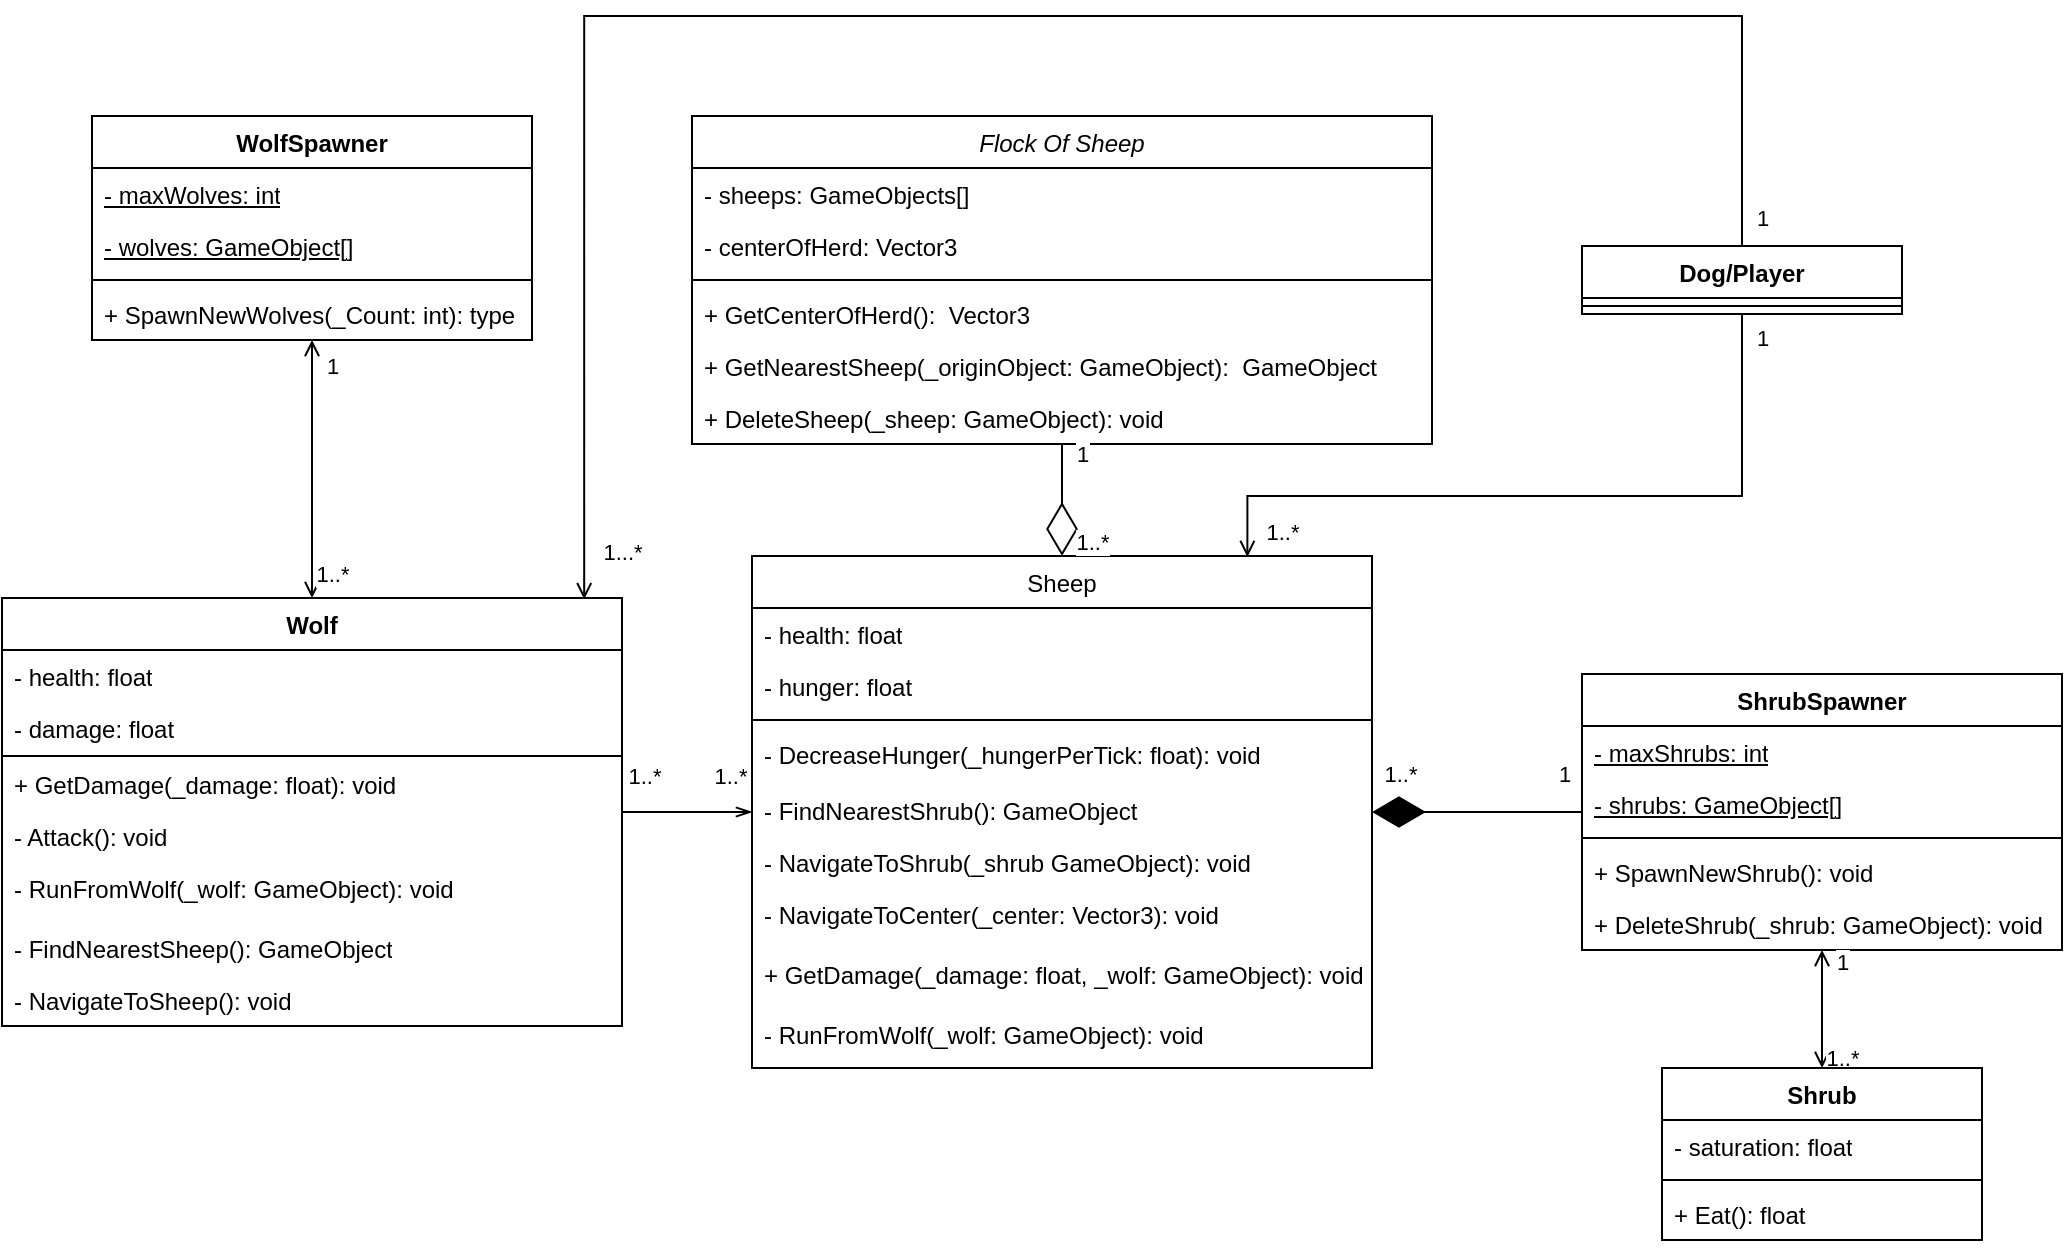 <mxfile version="24.4.3" type="github">
  <diagram id="C5RBs43oDa-KdzZeNtuy" name="Page-1">
    <mxGraphModel dx="1987" dy="623" grid="1" gridSize="10" guides="1" tooltips="1" connect="1" arrows="1" fold="1" page="1" pageScale="1" pageWidth="827" pageHeight="1169" math="0" shadow="0">
      <root>
        <mxCell id="WIyWlLk6GJQsqaUBKTNV-0" />
        <mxCell id="WIyWlLk6GJQsqaUBKTNV-1" parent="WIyWlLk6GJQsqaUBKTNV-0" />
        <mxCell id="zkfFHV4jXpPFQw0GAbJ--0" value="Flock Of Sheep" style="swimlane;fontStyle=2;align=center;verticalAlign=top;childLayout=stackLayout;horizontal=1;startSize=26;horizontalStack=0;resizeParent=1;resizeLast=0;collapsible=1;marginBottom=0;rounded=0;shadow=0;strokeWidth=1;" parent="WIyWlLk6GJQsqaUBKTNV-1" vertex="1">
          <mxGeometry x="115" y="60" width="370" height="164" as="geometry">
            <mxRectangle x="115" y="60" width="160" height="26" as="alternateBounds" />
          </mxGeometry>
        </mxCell>
        <mxCell id="N68kKpLlaLxfx53F96g1-20" value="- sheeps: GameObjects[]" style="text;strokeColor=none;fillColor=none;align=left;verticalAlign=top;spacingLeft=4;spacingRight=4;overflow=hidden;rotatable=0;points=[[0,0.5],[1,0.5]];portConstraint=eastwest;whiteSpace=wrap;html=1;" parent="zkfFHV4jXpPFQw0GAbJ--0" vertex="1">
          <mxGeometry y="26" width="370" height="26" as="geometry" />
        </mxCell>
        <mxCell id="N68kKpLlaLxfx53F96g1-25" value="- centerOfHerd: Vector3" style="text;strokeColor=none;fillColor=none;align=left;verticalAlign=top;spacingLeft=4;spacingRight=4;overflow=hidden;rotatable=0;points=[[0,0.5],[1,0.5]];portConstraint=eastwest;whiteSpace=wrap;html=1;" parent="zkfFHV4jXpPFQw0GAbJ--0" vertex="1">
          <mxGeometry y="52" width="370" height="26" as="geometry" />
        </mxCell>
        <mxCell id="zkfFHV4jXpPFQw0GAbJ--4" value="" style="line;html=1;strokeWidth=1;align=left;verticalAlign=middle;spacingTop=-1;spacingLeft=3;spacingRight=3;rotatable=0;labelPosition=right;points=[];portConstraint=eastwest;" parent="zkfFHV4jXpPFQw0GAbJ--0" vertex="1">
          <mxGeometry y="78" width="370" height="8" as="geometry" />
        </mxCell>
        <mxCell id="N68kKpLlaLxfx53F96g1-26" value="+ GetCenterOfHerd():&amp;nbsp; Vector3" style="text;strokeColor=none;fillColor=none;align=left;verticalAlign=top;spacingLeft=4;spacingRight=4;overflow=hidden;rotatable=0;points=[[0,0.5],[1,0.5]];portConstraint=eastwest;whiteSpace=wrap;html=1;" parent="zkfFHV4jXpPFQw0GAbJ--0" vertex="1">
          <mxGeometry y="86" width="370" height="26" as="geometry" />
        </mxCell>
        <mxCell id="N68kKpLlaLxfx53F96g1-29" value="+ GetNearestSheep(_originObject: GameObject):&amp;nbsp; GameObject" style="text;strokeColor=none;fillColor=none;align=left;verticalAlign=top;spacingLeft=4;spacingRight=4;overflow=hidden;rotatable=0;points=[[0,0.5],[1,0.5]];portConstraint=eastwest;whiteSpace=wrap;html=1;" parent="zkfFHV4jXpPFQw0GAbJ--0" vertex="1">
          <mxGeometry y="112" width="370" height="26" as="geometry" />
        </mxCell>
        <mxCell id="nhcQ5A0LAKPwumtPJOEy-6" value="+ DeleteSheep(_sheep: GameObject): void" style="text;strokeColor=none;fillColor=none;align=left;verticalAlign=top;spacingLeft=4;spacingRight=4;overflow=hidden;rotatable=0;points=[[0,0.5],[1,0.5]];portConstraint=eastwest;whiteSpace=wrap;html=1;" parent="zkfFHV4jXpPFQw0GAbJ--0" vertex="1">
          <mxGeometry y="138" width="370" height="26" as="geometry" />
        </mxCell>
        <mxCell id="zkfFHV4jXpPFQw0GAbJ--6" value="Sheep" style="swimlane;fontStyle=0;align=center;verticalAlign=top;childLayout=stackLayout;horizontal=1;startSize=26;horizontalStack=0;resizeParent=1;resizeLast=0;collapsible=1;marginBottom=0;rounded=0;shadow=0;strokeWidth=1;" parent="WIyWlLk6GJQsqaUBKTNV-1" vertex="1">
          <mxGeometry x="145" y="280" width="310" height="256" as="geometry">
            <mxRectangle x="145" y="280" width="160" height="26" as="alternateBounds" />
          </mxGeometry>
        </mxCell>
        <mxCell id="zBqW6m86vVi1vyGVj2Yr-35" value="- health: float" style="text;strokeColor=none;fillColor=none;align=left;verticalAlign=top;spacingLeft=4;spacingRight=4;overflow=hidden;rotatable=0;points=[[0,0.5],[1,0.5]];portConstraint=eastwest;whiteSpace=wrap;html=1;" parent="zkfFHV4jXpPFQw0GAbJ--6" vertex="1">
          <mxGeometry y="26" width="310" height="26" as="geometry" />
        </mxCell>
        <mxCell id="N68kKpLlaLxfx53F96g1-5" value="- hunger: float" style="text;strokeColor=none;fillColor=none;align=left;verticalAlign=top;spacingLeft=4;spacingRight=4;overflow=hidden;rotatable=0;points=[[0,0.5],[1,0.5]];portConstraint=eastwest;whiteSpace=wrap;html=1;" parent="zkfFHV4jXpPFQw0GAbJ--6" vertex="1">
          <mxGeometry y="52" width="310" height="26" as="geometry" />
        </mxCell>
        <mxCell id="N68kKpLlaLxfx53F96g1-6" value="" style="line;html=1;strokeWidth=1;align=left;verticalAlign=middle;spacingTop=-1;spacingLeft=3;spacingRight=3;rotatable=0;labelPosition=right;points=[];portConstraint=eastwest;" parent="zkfFHV4jXpPFQw0GAbJ--6" vertex="1">
          <mxGeometry y="78" width="310" height="8" as="geometry" />
        </mxCell>
        <mxCell id="zkfFHV4jXpPFQw0GAbJ--10" value="- DecreaseHunger(_hungerPerTick: float): void" style="text;align=left;verticalAlign=top;spacingLeft=4;spacingRight=4;overflow=hidden;rotatable=0;points=[[0,0.5],[1,0.5]];portConstraint=eastwest;fontStyle=0" parent="zkfFHV4jXpPFQw0GAbJ--6" vertex="1">
          <mxGeometry y="86" width="310" height="28" as="geometry" />
        </mxCell>
        <mxCell id="zkfFHV4jXpPFQw0GAbJ--11" value="- FindNearestShrub(): GameObject" style="text;align=left;verticalAlign=top;spacingLeft=4;spacingRight=4;overflow=hidden;rotatable=0;points=[[0,0.5],[1,0.5]];portConstraint=eastwest;" parent="zkfFHV4jXpPFQw0GAbJ--6" vertex="1">
          <mxGeometry y="114" width="310" height="26" as="geometry" />
        </mxCell>
        <mxCell id="N68kKpLlaLxfx53F96g1-13" value="- NavigateToShrub(_shrub GameObject): void" style="text;strokeColor=none;fillColor=none;align=left;verticalAlign=top;spacingLeft=4;spacingRight=4;overflow=hidden;rotatable=0;points=[[0,0.5],[1,0.5]];portConstraint=eastwest;whiteSpace=wrap;html=1;" parent="zkfFHV4jXpPFQw0GAbJ--6" vertex="1">
          <mxGeometry y="140" width="310" height="26" as="geometry" />
        </mxCell>
        <mxCell id="N68kKpLlaLxfx53F96g1-28" value="- NavigateToCenter(_center: Vector3): void" style="text;strokeColor=none;fillColor=none;align=left;verticalAlign=top;spacingLeft=4;spacingRight=4;overflow=hidden;rotatable=0;points=[[0,0.5],[1,0.5]];portConstraint=eastwest;whiteSpace=wrap;html=1;" parent="zkfFHV4jXpPFQw0GAbJ--6" vertex="1">
          <mxGeometry y="166" width="310" height="30" as="geometry" />
        </mxCell>
        <mxCell id="zBqW6m86vVi1vyGVj2Yr-37" value="+ GetDamage(_damage: float, _wolf: GameObject): void" style="text;strokeColor=none;fillColor=none;align=left;verticalAlign=top;spacingLeft=4;spacingRight=4;overflow=hidden;rotatable=0;points=[[0,0.5],[1,0.5]];portConstraint=eastwest;whiteSpace=wrap;html=1;" parent="zkfFHV4jXpPFQw0GAbJ--6" vertex="1">
          <mxGeometry y="196" width="310" height="30" as="geometry" />
        </mxCell>
        <mxCell id="zBqW6m86vVi1vyGVj2Yr-36" value="- RunFromWolf(_wolf: GameObject): void" style="text;strokeColor=none;fillColor=none;align=left;verticalAlign=top;spacingLeft=4;spacingRight=4;overflow=hidden;rotatable=0;points=[[0,0.5],[1,0.5]];portConstraint=eastwest;whiteSpace=wrap;html=1;" parent="zkfFHV4jXpPFQw0GAbJ--6" vertex="1">
          <mxGeometry y="226" width="310" height="30" as="geometry" />
        </mxCell>
        <mxCell id="N68kKpLlaLxfx53F96g1-17" value="" style="endArrow=diamondThin;endFill=0;endSize=24;html=1;rounded=0;exitX=0.5;exitY=1;exitDx=0;exitDy=0;entryX=0.5;entryY=0;entryDx=0;entryDy=0;fixDash=0;" parent="WIyWlLk6GJQsqaUBKTNV-1" source="zkfFHV4jXpPFQw0GAbJ--0" target="zkfFHV4jXpPFQw0GAbJ--6" edge="1">
          <mxGeometry width="160" relative="1" as="geometry">
            <mxPoint x="330" y="280" as="sourcePoint" />
            <mxPoint x="490" y="280" as="targetPoint" />
          </mxGeometry>
        </mxCell>
        <mxCell id="N68kKpLlaLxfx53F96g1-21" value="1..*" style="edgeLabel;html=1;align=center;verticalAlign=middle;resizable=0;points=[];" parent="N68kKpLlaLxfx53F96g1-17" vertex="1" connectable="0">
          <mxGeometry x="0.756" y="4" relative="1" as="geometry">
            <mxPoint x="11" as="offset" />
          </mxGeometry>
        </mxCell>
        <mxCell id="N68kKpLlaLxfx53F96g1-22" value="1" style="edgeLabel;html=1;align=center;verticalAlign=middle;resizable=0;points=[];" parent="N68kKpLlaLxfx53F96g1-17" vertex="1" connectable="0">
          <mxGeometry x="-0.826" relative="1" as="geometry">
            <mxPoint x="10" as="offset" />
          </mxGeometry>
        </mxCell>
        <mxCell id="zBqW6m86vVi1vyGVj2Yr-4" value="&lt;b&gt;ShrubSpawner&lt;/b&gt;" style="swimlane;fontStyle=1;align=center;verticalAlign=top;childLayout=stackLayout;horizontal=1;startSize=26;horizontalStack=0;resizeParent=1;resizeParentMax=0;resizeLast=0;collapsible=1;marginBottom=0;whiteSpace=wrap;html=1;shadow=0;swimlaneLine=1;rounded=0;glass=0;" parent="WIyWlLk6GJQsqaUBKTNV-1" vertex="1">
          <mxGeometry x="560" y="339" width="240" height="138" as="geometry">
            <mxRectangle x="560" y="339" width="130" height="30" as="alternateBounds" />
          </mxGeometry>
        </mxCell>
        <mxCell id="zBqW6m86vVi1vyGVj2Yr-5" value="&lt;span style=&quot;text-wrap: nowrap; text-decoration-line: underline;&quot;&gt;- maxShrubs: int&lt;/span&gt;" style="text;strokeColor=none;fillColor=none;align=left;verticalAlign=top;spacingLeft=4;spacingRight=4;overflow=hidden;rotatable=0;points=[[0,0.5],[1,0.5]];portConstraint=eastwest;whiteSpace=wrap;html=1;" parent="zBqW6m86vVi1vyGVj2Yr-4" vertex="1">
          <mxGeometry y="26" width="240" height="26" as="geometry" />
        </mxCell>
        <mxCell id="zBqW6m86vVi1vyGVj2Yr-33" value="&lt;span style=&quot;text-wrap: nowrap; text-decoration-line: underline;&quot;&gt;- shrubs: GameObject[]&lt;/span&gt;" style="text;strokeColor=none;fillColor=none;align=left;verticalAlign=top;spacingLeft=4;spacingRight=4;overflow=hidden;rotatable=0;points=[[0,0.5],[1,0.5]];portConstraint=eastwest;whiteSpace=wrap;html=1;" parent="zBqW6m86vVi1vyGVj2Yr-4" vertex="1">
          <mxGeometry y="52" width="240" height="26" as="geometry" />
        </mxCell>
        <mxCell id="zBqW6m86vVi1vyGVj2Yr-6" value="" style="line;strokeWidth=1;fillColor=none;align=left;verticalAlign=middle;spacingTop=-1;spacingLeft=3;spacingRight=3;rotatable=0;labelPosition=right;points=[];portConstraint=eastwest;strokeColor=inherit;" parent="zBqW6m86vVi1vyGVj2Yr-4" vertex="1">
          <mxGeometry y="78" width="240" height="8" as="geometry" />
        </mxCell>
        <mxCell id="zBqW6m86vVi1vyGVj2Yr-7" value="+ SpawnNewShrub(): void" style="text;strokeColor=none;fillColor=none;align=left;verticalAlign=top;spacingLeft=4;spacingRight=4;overflow=hidden;rotatable=0;points=[[0,0.5],[1,0.5]];portConstraint=eastwest;whiteSpace=wrap;html=1;" parent="zBqW6m86vVi1vyGVj2Yr-4" vertex="1">
          <mxGeometry y="86" width="240" height="26" as="geometry" />
        </mxCell>
        <mxCell id="zBqW6m86vVi1vyGVj2Yr-20" value="+ DeleteShrub(_shrub: GameObject): void" style="text;strokeColor=none;fillColor=none;align=left;verticalAlign=top;spacingLeft=4;spacingRight=4;overflow=hidden;rotatable=0;points=[[0,0.5],[1,0.5]];portConstraint=eastwest;whiteSpace=wrap;html=1;" parent="zBqW6m86vVi1vyGVj2Yr-4" vertex="1">
          <mxGeometry y="112" width="240" height="26" as="geometry" />
        </mxCell>
        <mxCell id="zBqW6m86vVi1vyGVj2Yr-12" style="edgeStyle=orthogonalEdgeStyle;rounded=0;orthogonalLoop=1;jettySize=auto;html=1;exitX=0.5;exitY=0;exitDx=0;exitDy=0;endArrow=open;endFill=0;startArrow=open;startFill=0;" parent="WIyWlLk6GJQsqaUBKTNV-1" source="zBqW6m86vVi1vyGVj2Yr-8" target="zBqW6m86vVi1vyGVj2Yr-4" edge="1">
          <mxGeometry relative="1" as="geometry">
            <mxPoint x="660" y="490" as="targetPoint" />
          </mxGeometry>
        </mxCell>
        <mxCell id="zBqW6m86vVi1vyGVj2Yr-18" value="1..*" style="edgeLabel;html=1;align=center;verticalAlign=middle;resizable=0;points=[];" parent="zBqW6m86vVi1vyGVj2Yr-12" vertex="1" connectable="0">
          <mxGeometry x="-0.808" relative="1" as="geometry">
            <mxPoint x="10" as="offset" />
          </mxGeometry>
        </mxCell>
        <mxCell id="zBqW6m86vVi1vyGVj2Yr-19" value="1" style="edgeLabel;html=1;align=center;verticalAlign=middle;resizable=0;points=[];" parent="zBqW6m86vVi1vyGVj2Yr-12" vertex="1" connectable="0">
          <mxGeometry x="0.808" y="1" relative="1" as="geometry">
            <mxPoint x="11" as="offset" />
          </mxGeometry>
        </mxCell>
        <mxCell id="zBqW6m86vVi1vyGVj2Yr-8" value="&lt;b&gt;Shrub&lt;/b&gt;" style="swimlane;fontStyle=1;align=center;verticalAlign=top;childLayout=stackLayout;horizontal=1;startSize=26;horizontalStack=0;resizeParent=1;resizeParentMax=0;resizeLast=0;collapsible=1;marginBottom=0;whiteSpace=wrap;html=1;" parent="WIyWlLk6GJQsqaUBKTNV-1" vertex="1">
          <mxGeometry x="600" y="536" width="160" height="86" as="geometry" />
        </mxCell>
        <mxCell id="zBqW6m86vVi1vyGVj2Yr-9" value="-&amp;nbsp;saturation: float" style="text;strokeColor=none;fillColor=none;align=left;verticalAlign=top;spacingLeft=4;spacingRight=4;overflow=hidden;rotatable=0;points=[[0,0.5],[1,0.5]];portConstraint=eastwest;whiteSpace=wrap;html=1;" parent="zBqW6m86vVi1vyGVj2Yr-8" vertex="1">
          <mxGeometry y="26" width="160" height="26" as="geometry" />
        </mxCell>
        <mxCell id="zBqW6m86vVi1vyGVj2Yr-10" value="" style="line;strokeWidth=1;fillColor=none;align=left;verticalAlign=middle;spacingTop=-1;spacingLeft=3;spacingRight=3;rotatable=0;labelPosition=right;points=[];portConstraint=eastwest;strokeColor=inherit;" parent="zBqW6m86vVi1vyGVj2Yr-8" vertex="1">
          <mxGeometry y="52" width="160" height="8" as="geometry" />
        </mxCell>
        <mxCell id="zBqW6m86vVi1vyGVj2Yr-11" value="+ Eat(): float" style="text;strokeColor=none;fillColor=none;align=left;verticalAlign=top;spacingLeft=4;spacingRight=4;overflow=hidden;rotatable=0;points=[[0,0.5],[1,0.5]];portConstraint=eastwest;whiteSpace=wrap;html=1;" parent="zBqW6m86vVi1vyGVj2Yr-8" vertex="1">
          <mxGeometry y="60" width="160" height="26" as="geometry" />
        </mxCell>
        <mxCell id="zBqW6m86vVi1vyGVj2Yr-15" value="" style="endArrow=diamondThin;endFill=1;endSize=24;html=1;rounded=0;" parent="WIyWlLk6GJQsqaUBKTNV-1" source="zBqW6m86vVi1vyGVj2Yr-4" target="zkfFHV4jXpPFQw0GAbJ--6" edge="1">
          <mxGeometry width="160" relative="1" as="geometry">
            <mxPoint x="460" y="270" as="sourcePoint" />
            <mxPoint x="620" y="270" as="targetPoint" />
          </mxGeometry>
        </mxCell>
        <mxCell id="zBqW6m86vVi1vyGVj2Yr-16" value="1..*" style="edgeLabel;html=1;align=center;verticalAlign=middle;resizable=0;points=[];" parent="zBqW6m86vVi1vyGVj2Yr-15" vertex="1" connectable="0">
          <mxGeometry x="0.576" y="1" relative="1" as="geometry">
            <mxPoint x="-9" y="-20" as="offset" />
          </mxGeometry>
        </mxCell>
        <mxCell id="zBqW6m86vVi1vyGVj2Yr-17" value="1" style="edgeLabel;html=1;align=center;verticalAlign=middle;resizable=0;points=[];" parent="zBqW6m86vVi1vyGVj2Yr-15" vertex="1" connectable="0">
          <mxGeometry x="-0.822" y="-2" relative="1" as="geometry">
            <mxPoint y="-17" as="offset" />
          </mxGeometry>
        </mxCell>
        <mxCell id="TbII56XPeEycvJFpiMdM-0" style="edgeStyle=orthogonalEdgeStyle;rounded=0;orthogonalLoop=1;jettySize=auto;html=1;entryX=0.939;entryY=0.003;entryDx=0;entryDy=0;entryPerimeter=0;endArrow=open;endFill=0;" edge="1" parent="WIyWlLk6GJQsqaUBKTNV-1" source="zBqW6m86vVi1vyGVj2Yr-21" target="zBqW6m86vVi1vyGVj2Yr-25">
          <mxGeometry relative="1" as="geometry">
            <Array as="points">
              <mxPoint x="640" y="10" />
              <mxPoint x="61" y="10" />
            </Array>
          </mxGeometry>
        </mxCell>
        <mxCell id="TbII56XPeEycvJFpiMdM-1" value="1" style="edgeLabel;html=1;align=center;verticalAlign=middle;resizable=0;points=[];" vertex="1" connectable="0" parent="TbII56XPeEycvJFpiMdM-0">
          <mxGeometry x="-0.971" y="3" relative="1" as="geometry">
            <mxPoint x="13" as="offset" />
          </mxGeometry>
        </mxCell>
        <mxCell id="TbII56XPeEycvJFpiMdM-2" value="1...*" style="edgeLabel;html=1;align=center;verticalAlign=middle;resizable=0;points=[];" vertex="1" connectable="0" parent="TbII56XPeEycvJFpiMdM-0">
          <mxGeometry x="0.951" y="2" relative="1" as="geometry">
            <mxPoint x="17" as="offset" />
          </mxGeometry>
        </mxCell>
        <mxCell id="zBqW6m86vVi1vyGVj2Yr-21" value="Dog/Player" style="swimlane;fontStyle=1;align=center;verticalAlign=top;childLayout=stackLayout;horizontal=1;startSize=26;horizontalStack=0;resizeParent=1;resizeParentMax=0;resizeLast=0;collapsible=1;marginBottom=0;whiteSpace=wrap;html=1;" parent="WIyWlLk6GJQsqaUBKTNV-1" vertex="1">
          <mxGeometry x="560" y="125" width="160" height="34" as="geometry" />
        </mxCell>
        <mxCell id="zBqW6m86vVi1vyGVj2Yr-23" value="" style="line;strokeWidth=1;fillColor=none;align=left;verticalAlign=middle;spacingTop=-1;spacingLeft=3;spacingRight=3;rotatable=0;labelPosition=right;points=[];portConstraint=eastwest;strokeColor=inherit;" parent="zBqW6m86vVi1vyGVj2Yr-21" vertex="1">
          <mxGeometry y="26" width="160" height="8" as="geometry" />
        </mxCell>
        <mxCell id="zBqW6m86vVi1vyGVj2Yr-25" value="Wolf" style="swimlane;fontStyle=1;align=center;verticalAlign=top;childLayout=stackLayout;horizontal=1;startSize=26;horizontalStack=0;resizeParent=1;resizeParentMax=0;resizeLast=0;collapsible=1;marginBottom=0;whiteSpace=wrap;html=1;" parent="WIyWlLk6GJQsqaUBKTNV-1" vertex="1">
          <mxGeometry x="-230" y="301" width="310" height="214" as="geometry" />
        </mxCell>
        <mxCell id="nhcQ5A0LAKPwumtPJOEy-0" value="- health: float" style="text;strokeColor=none;fillColor=none;align=left;verticalAlign=top;spacingLeft=4;spacingRight=4;overflow=hidden;rotatable=0;points=[[0,0.5],[1,0.5]];portConstraint=eastwest;whiteSpace=wrap;html=1;" parent="zBqW6m86vVi1vyGVj2Yr-25" vertex="1">
          <mxGeometry y="26" width="310" height="26" as="geometry" />
        </mxCell>
        <mxCell id="zBqW6m86vVi1vyGVj2Yr-26" value="- damage: float" style="text;strokeColor=none;fillColor=none;align=left;verticalAlign=top;spacingLeft=4;spacingRight=4;overflow=hidden;rotatable=0;points=[[0,0.5],[1,0.5]];portConstraint=eastwest;whiteSpace=wrap;html=1;" parent="zBqW6m86vVi1vyGVj2Yr-25" vertex="1">
          <mxGeometry y="52" width="310" height="26" as="geometry" />
        </mxCell>
        <mxCell id="zBqW6m86vVi1vyGVj2Yr-27" value="" style="line;strokeWidth=1;fillColor=none;align=left;verticalAlign=middle;spacingTop=-1;spacingLeft=3;spacingRight=3;rotatable=0;labelPosition=right;points=[];portConstraint=eastwest;strokeColor=inherit;" parent="zBqW6m86vVi1vyGVj2Yr-25" vertex="1">
          <mxGeometry y="78" width="310" height="2" as="geometry" />
        </mxCell>
        <mxCell id="nhcQ5A0LAKPwumtPJOEy-1" value="+ GetDamage(_damage: float): void" style="text;strokeColor=none;fillColor=none;align=left;verticalAlign=top;spacingLeft=4;spacingRight=4;overflow=hidden;rotatable=0;points=[[0,0.5],[1,0.5]];portConstraint=eastwest;whiteSpace=wrap;html=1;" parent="zBqW6m86vVi1vyGVj2Yr-25" vertex="1">
          <mxGeometry y="80" width="310" height="26" as="geometry" />
        </mxCell>
        <mxCell id="zBqW6m86vVi1vyGVj2Yr-28" value="- Attack(): void" style="text;strokeColor=none;fillColor=none;align=left;verticalAlign=top;spacingLeft=4;spacingRight=4;overflow=hidden;rotatable=0;points=[[0,0.5],[1,0.5]];portConstraint=eastwest;whiteSpace=wrap;html=1;" parent="zBqW6m86vVi1vyGVj2Yr-25" vertex="1">
          <mxGeometry y="106" width="310" height="26" as="geometry" />
        </mxCell>
        <mxCell id="nhcQ5A0LAKPwumtPJOEy-3" value="- RunFromWolf(_wolf: GameObject): void" style="text;strokeColor=none;fillColor=none;align=left;verticalAlign=top;spacingLeft=4;spacingRight=4;overflow=hidden;rotatable=0;points=[[0,0.5],[1,0.5]];portConstraint=eastwest;whiteSpace=wrap;html=1;" parent="zBqW6m86vVi1vyGVj2Yr-25" vertex="1">
          <mxGeometry y="132" width="310" height="30" as="geometry" />
        </mxCell>
        <mxCell id="nhcQ5A0LAKPwumtPJOEy-2" value="&lt;span style=&quot;text-wrap: nowrap;&quot;&gt;- FindNearestSheep(): GameObject&lt;/span&gt;" style="text;strokeColor=none;fillColor=none;align=left;verticalAlign=top;spacingLeft=4;spacingRight=4;overflow=hidden;rotatable=0;points=[[0,0.5],[1,0.5]];portConstraint=eastwest;whiteSpace=wrap;html=1;" parent="zBqW6m86vVi1vyGVj2Yr-25" vertex="1">
          <mxGeometry y="162" width="310" height="26" as="geometry" />
        </mxCell>
        <mxCell id="nhcQ5A0LAKPwumtPJOEy-4" value="&lt;span style=&quot;text-wrap: nowrap;&quot;&gt;- NavigateToSheep(): void&lt;/span&gt;" style="text;strokeColor=none;fillColor=none;align=left;verticalAlign=top;spacingLeft=4;spacingRight=4;overflow=hidden;rotatable=0;points=[[0,0.5],[1,0.5]];portConstraint=eastwest;whiteSpace=wrap;html=1;" parent="zBqW6m86vVi1vyGVj2Yr-25" vertex="1">
          <mxGeometry y="188" width="310" height="26" as="geometry" />
        </mxCell>
        <mxCell id="zBqW6m86vVi1vyGVj2Yr-29" value="WolfSpawner" style="swimlane;fontStyle=1;align=center;verticalAlign=top;childLayout=stackLayout;horizontal=1;startSize=26;horizontalStack=0;resizeParent=1;resizeParentMax=0;resizeLast=0;collapsible=1;marginBottom=0;whiteSpace=wrap;html=1;" parent="WIyWlLk6GJQsqaUBKTNV-1" vertex="1">
          <mxGeometry x="-185" y="60" width="220" height="112" as="geometry" />
        </mxCell>
        <mxCell id="zBqW6m86vVi1vyGVj2Yr-30" value="&lt;span style=&quot;text-wrap: nowrap;&quot;&gt;&lt;u&gt;- maxWolves: int&lt;/u&gt;&lt;/span&gt;" style="text;strokeColor=none;fillColor=none;align=left;verticalAlign=top;spacingLeft=4;spacingRight=4;overflow=hidden;rotatable=0;points=[[0,0.5],[1,0.5]];portConstraint=eastwest;whiteSpace=wrap;html=1;" parent="zBqW6m86vVi1vyGVj2Yr-29" vertex="1">
          <mxGeometry y="26" width="220" height="26" as="geometry" />
        </mxCell>
        <mxCell id="zBqW6m86vVi1vyGVj2Yr-34" value="&lt;span style=&quot;text-wrap: nowrap; text-decoration-line: underline;&quot;&gt;- wolves: GameObject[]&lt;/span&gt;" style="text;strokeColor=none;fillColor=none;align=left;verticalAlign=top;spacingLeft=4;spacingRight=4;overflow=hidden;rotatable=0;points=[[0,0.5],[1,0.5]];portConstraint=eastwest;whiteSpace=wrap;html=1;" parent="zBqW6m86vVi1vyGVj2Yr-29" vertex="1">
          <mxGeometry y="52" width="220" height="26" as="geometry" />
        </mxCell>
        <mxCell id="zBqW6m86vVi1vyGVj2Yr-31" value="" style="line;strokeWidth=1;fillColor=none;align=left;verticalAlign=middle;spacingTop=-1;spacingLeft=3;spacingRight=3;rotatable=0;labelPosition=right;points=[];portConstraint=eastwest;strokeColor=inherit;" parent="zBqW6m86vVi1vyGVj2Yr-29" vertex="1">
          <mxGeometry y="78" width="220" height="8" as="geometry" />
        </mxCell>
        <mxCell id="zBqW6m86vVi1vyGVj2Yr-32" value="+ SpawnNewWolves(_Count: int): type" style="text;strokeColor=none;fillColor=none;align=left;verticalAlign=top;spacingLeft=4;spacingRight=4;overflow=hidden;rotatable=0;points=[[0,0.5],[1,0.5]];portConstraint=eastwest;whiteSpace=wrap;html=1;" parent="zBqW6m86vVi1vyGVj2Yr-29" vertex="1">
          <mxGeometry y="86" width="220" height="26" as="geometry" />
        </mxCell>
        <mxCell id="nhcQ5A0LAKPwumtPJOEy-5" value="" style="endArrow=none;startArrow=openThin;html=1;rounded=0;edgeStyle=orthogonalEdgeStyle;startFill=0;endFill=0;" parent="WIyWlLk6GJQsqaUBKTNV-1" source="zkfFHV4jXpPFQw0GAbJ--6" target="zBqW6m86vVi1vyGVj2Yr-25" edge="1">
          <mxGeometry width="50" height="50" relative="1" as="geometry">
            <mxPoint x="115.0" y="297.664" as="sourcePoint" />
            <mxPoint x="29.07" y="373" as="targetPoint" />
          </mxGeometry>
        </mxCell>
        <mxCell id="nhcQ5A0LAKPwumtPJOEy-16" value="1..*" style="edgeLabel;html=1;align=center;verticalAlign=middle;resizable=0;points=[];" parent="nhcQ5A0LAKPwumtPJOEy-5" vertex="1" connectable="0">
          <mxGeometry x="0.682" relative="1" as="geometry">
            <mxPoint y="-18" as="offset" />
          </mxGeometry>
        </mxCell>
        <mxCell id="nhcQ5A0LAKPwumtPJOEy-17" value="1..*" style="edgeLabel;html=1;align=center;verticalAlign=middle;resizable=0;points=[];" parent="nhcQ5A0LAKPwumtPJOEy-5" vertex="1" connectable="0">
          <mxGeometry x="-0.654" y="-1" relative="1" as="geometry">
            <mxPoint y="-17" as="offset" />
          </mxGeometry>
        </mxCell>
        <mxCell id="nhcQ5A0LAKPwumtPJOEy-11" style="edgeStyle=orthogonalEdgeStyle;rounded=0;orthogonalLoop=1;jettySize=auto;html=1;startArrow=open;startFill=0;endArrow=open;endFill=0;" parent="WIyWlLk6GJQsqaUBKTNV-1" source="zBqW6m86vVi1vyGVj2Yr-25" target="zBqW6m86vVi1vyGVj2Yr-29" edge="1">
          <mxGeometry relative="1" as="geometry">
            <mxPoint x="690" y="450" as="sourcePoint" />
            <mxPoint x="690" y="428" as="targetPoint" />
          </mxGeometry>
        </mxCell>
        <mxCell id="nhcQ5A0LAKPwumtPJOEy-12" value="1..*" style="edgeLabel;html=1;align=center;verticalAlign=middle;resizable=0;points=[];" parent="nhcQ5A0LAKPwumtPJOEy-11" vertex="1" connectable="0">
          <mxGeometry x="-0.808" relative="1" as="geometry">
            <mxPoint x="10" as="offset" />
          </mxGeometry>
        </mxCell>
        <mxCell id="nhcQ5A0LAKPwumtPJOEy-13" value="1" style="edgeLabel;html=1;align=center;verticalAlign=middle;resizable=0;points=[];" parent="nhcQ5A0LAKPwumtPJOEy-11" vertex="1" connectable="0">
          <mxGeometry x="0.808" y="1" relative="1" as="geometry">
            <mxPoint x="11" as="offset" />
          </mxGeometry>
        </mxCell>
        <mxCell id="nhcQ5A0LAKPwumtPJOEy-14" style="edgeStyle=orthogonalEdgeStyle;rounded=0;orthogonalLoop=1;jettySize=auto;html=1;exitX=0.5;exitY=1;exitDx=0;exitDy=0;entryX=0.799;entryY=0.002;entryDx=0;entryDy=0;entryPerimeter=0;endArrow=open;endFill=0;" parent="WIyWlLk6GJQsqaUBKTNV-1" source="zBqW6m86vVi1vyGVj2Yr-21" target="zkfFHV4jXpPFQw0GAbJ--6" edge="1">
          <mxGeometry relative="1" as="geometry">
            <mxPoint x="520" y="170" as="targetPoint" />
            <Array as="points">
              <mxPoint x="640" y="250" />
              <mxPoint x="393" y="250" />
            </Array>
          </mxGeometry>
        </mxCell>
        <mxCell id="nhcQ5A0LAKPwumtPJOEy-18" value="1" style="edgeLabel;html=1;align=center;verticalAlign=middle;resizable=0;points=[];" parent="nhcQ5A0LAKPwumtPJOEy-14" vertex="1" connectable="0">
          <mxGeometry x="-0.944" y="3" relative="1" as="geometry">
            <mxPoint x="7" y="1" as="offset" />
          </mxGeometry>
        </mxCell>
        <mxCell id="nhcQ5A0LAKPwumtPJOEy-19" value="1..*" style="edgeLabel;html=1;align=center;verticalAlign=middle;resizable=0;points=[];" parent="nhcQ5A0LAKPwumtPJOEy-14" vertex="1" connectable="0">
          <mxGeometry x="0.934" y="3" relative="1" as="geometry">
            <mxPoint x="14" as="offset" />
          </mxGeometry>
        </mxCell>
      </root>
    </mxGraphModel>
  </diagram>
</mxfile>
